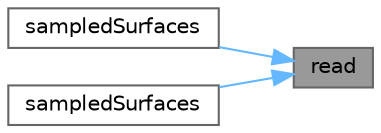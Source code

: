 digraph "read"
{
 // LATEX_PDF_SIZE
  bgcolor="transparent";
  edge [fontname=Helvetica,fontsize=10,labelfontname=Helvetica,labelfontsize=10];
  node [fontname=Helvetica,fontsize=10,shape=box,height=0.2,width=0.4];
  rankdir="RL";
  Node1 [id="Node000001",label="read",height=0.2,width=0.4,color="gray40", fillcolor="grey60", style="filled", fontcolor="black",tooltip=" "];
  Node1 -> Node2 [id="edge1_Node000001_Node000002",dir="back",color="steelblue1",style="solid",tooltip=" "];
  Node2 [id="Node000002",label="sampledSurfaces",height=0.2,width=0.4,color="grey40", fillcolor="white", style="filled",URL="$classFoam_1_1sampledSurfaces.html#a8685ffdf5a559dfc2569146160df0499",tooltip=" "];
  Node1 -> Node3 [id="edge2_Node000001_Node000003",dir="back",color="steelblue1",style="solid",tooltip=" "];
  Node3 [id="Node000003",label="sampledSurfaces",height=0.2,width=0.4,color="grey40", fillcolor="white", style="filled",URL="$classFoam_1_1sampledSurfaces.html#ab02acc9c154a5dd23d9abf493635cccc",tooltip=" "];
}

